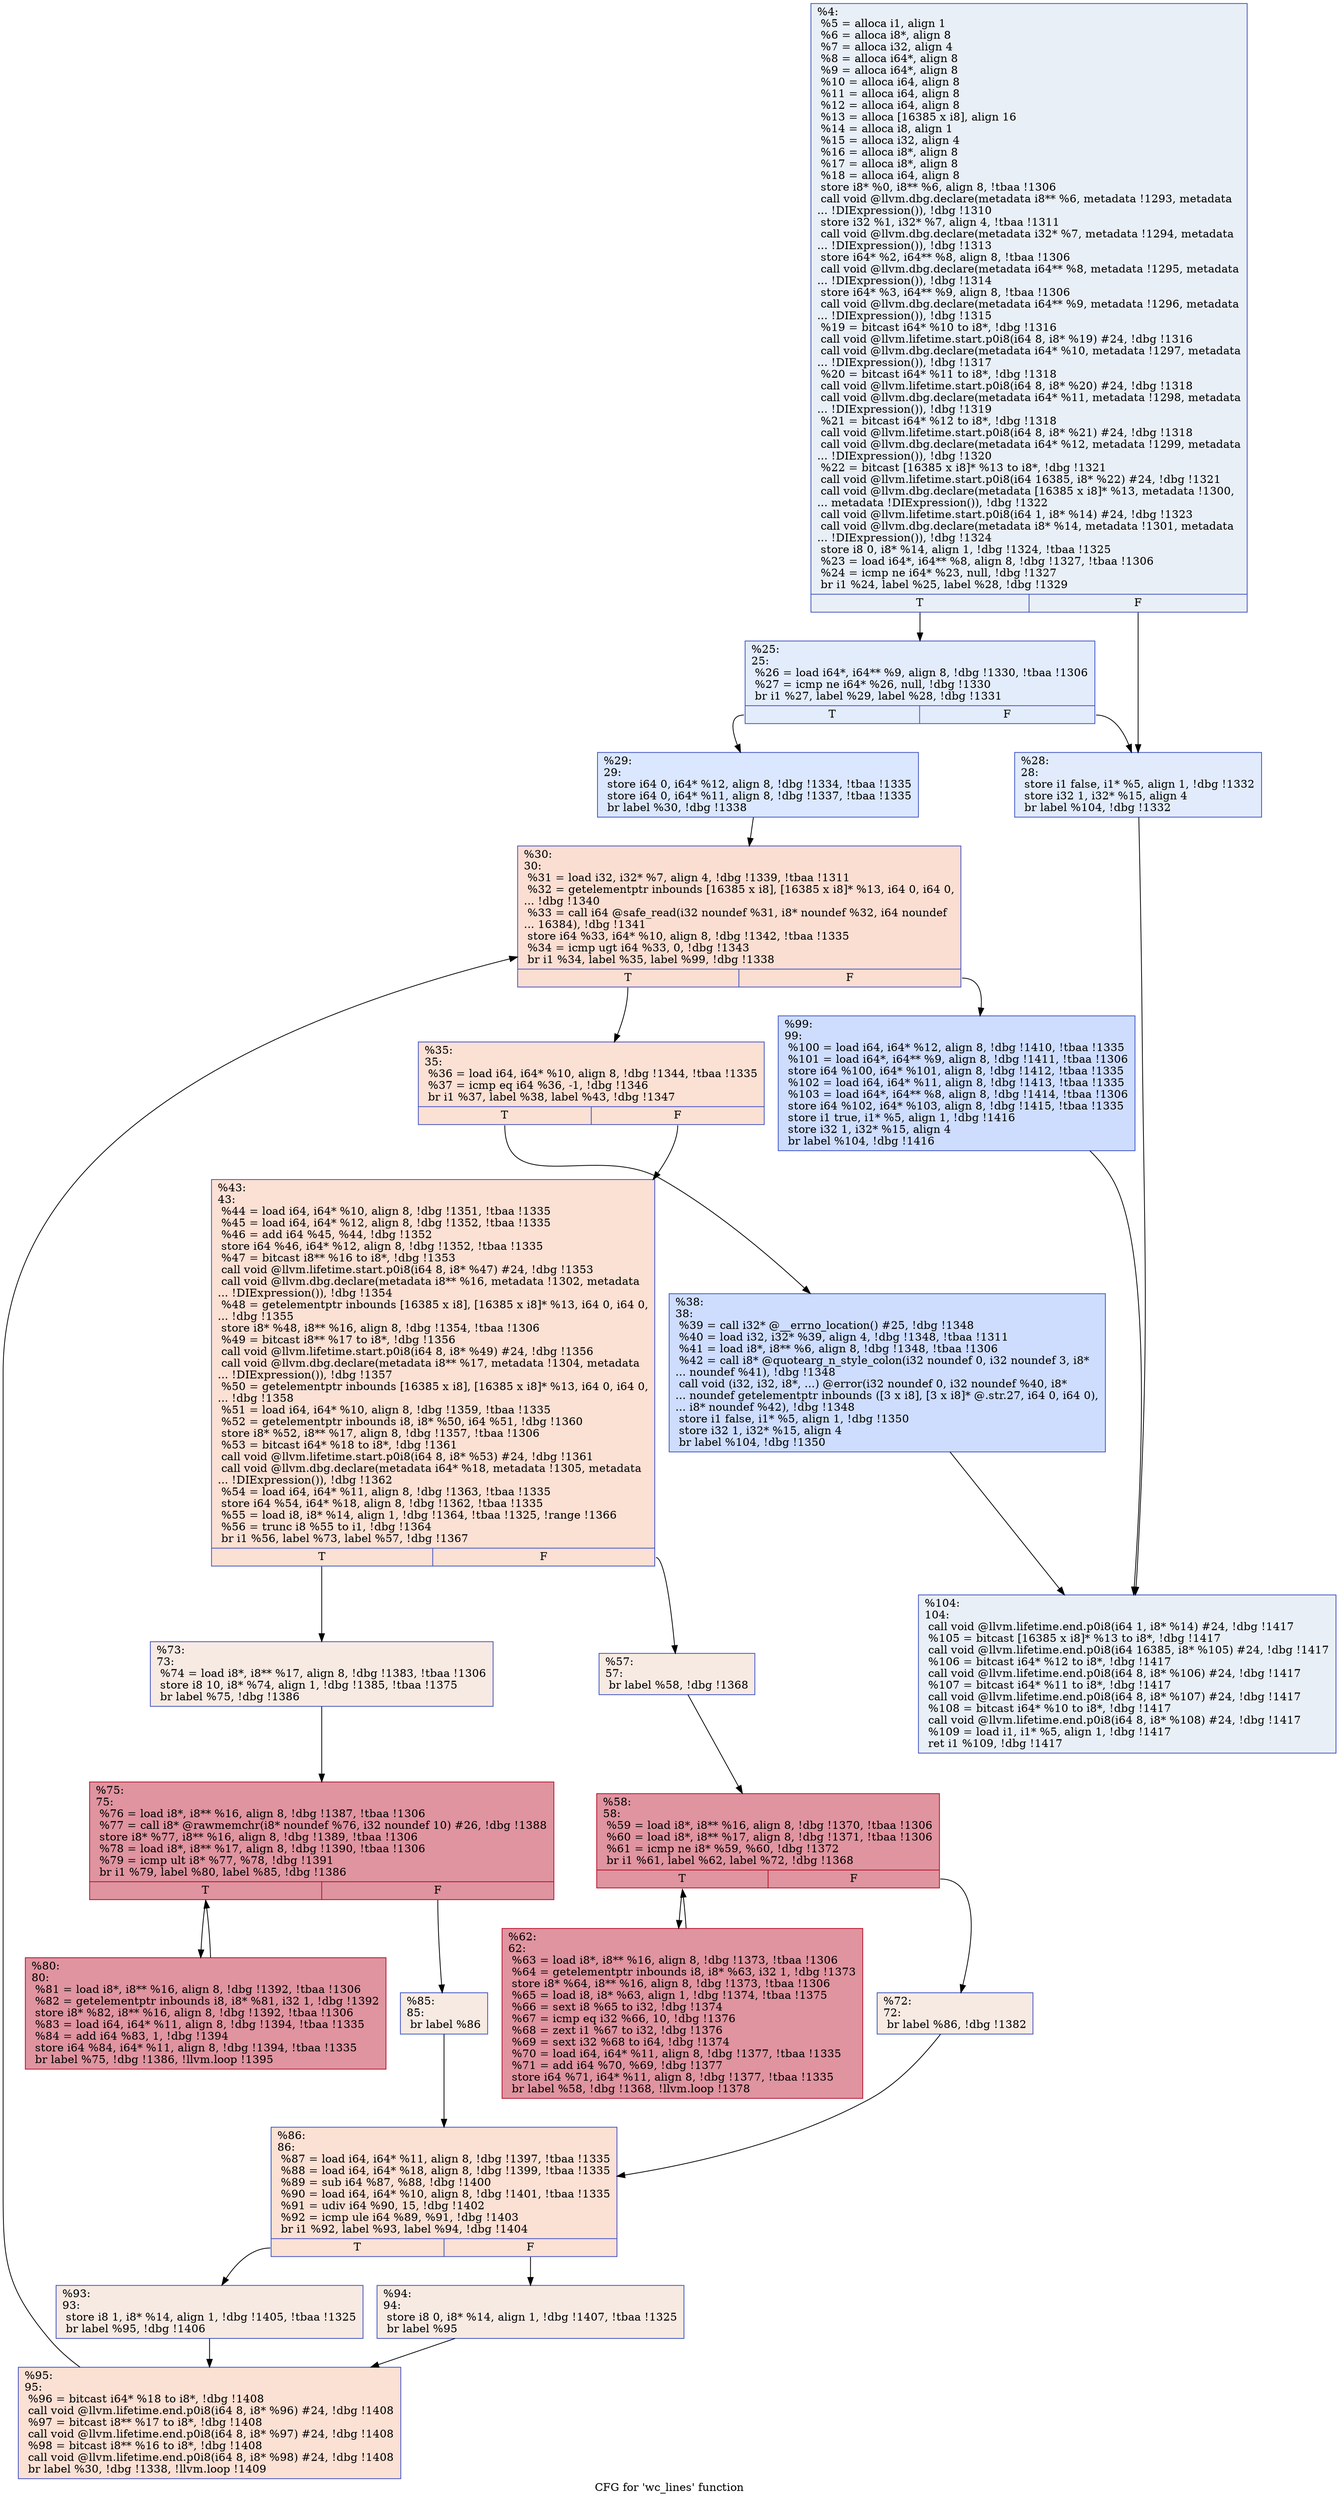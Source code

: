digraph "CFG for 'wc_lines' function" {
	label="CFG for 'wc_lines' function";

	Node0x1eaa110 [shape=record,color="#3d50c3ff", style=filled, fillcolor="#cedaeb70",label="{%4:\l  %5 = alloca i1, align 1\l  %6 = alloca i8*, align 8\l  %7 = alloca i32, align 4\l  %8 = alloca i64*, align 8\l  %9 = alloca i64*, align 8\l  %10 = alloca i64, align 8\l  %11 = alloca i64, align 8\l  %12 = alloca i64, align 8\l  %13 = alloca [16385 x i8], align 16\l  %14 = alloca i8, align 1\l  %15 = alloca i32, align 4\l  %16 = alloca i8*, align 8\l  %17 = alloca i8*, align 8\l  %18 = alloca i64, align 8\l  store i8* %0, i8** %6, align 8, !tbaa !1306\l  call void @llvm.dbg.declare(metadata i8** %6, metadata !1293, metadata\l... !DIExpression()), !dbg !1310\l  store i32 %1, i32* %7, align 4, !tbaa !1311\l  call void @llvm.dbg.declare(metadata i32* %7, metadata !1294, metadata\l... !DIExpression()), !dbg !1313\l  store i64* %2, i64** %8, align 8, !tbaa !1306\l  call void @llvm.dbg.declare(metadata i64** %8, metadata !1295, metadata\l... !DIExpression()), !dbg !1314\l  store i64* %3, i64** %9, align 8, !tbaa !1306\l  call void @llvm.dbg.declare(metadata i64** %9, metadata !1296, metadata\l... !DIExpression()), !dbg !1315\l  %19 = bitcast i64* %10 to i8*, !dbg !1316\l  call void @llvm.lifetime.start.p0i8(i64 8, i8* %19) #24, !dbg !1316\l  call void @llvm.dbg.declare(metadata i64* %10, metadata !1297, metadata\l... !DIExpression()), !dbg !1317\l  %20 = bitcast i64* %11 to i8*, !dbg !1318\l  call void @llvm.lifetime.start.p0i8(i64 8, i8* %20) #24, !dbg !1318\l  call void @llvm.dbg.declare(metadata i64* %11, metadata !1298, metadata\l... !DIExpression()), !dbg !1319\l  %21 = bitcast i64* %12 to i8*, !dbg !1318\l  call void @llvm.lifetime.start.p0i8(i64 8, i8* %21) #24, !dbg !1318\l  call void @llvm.dbg.declare(metadata i64* %12, metadata !1299, metadata\l... !DIExpression()), !dbg !1320\l  %22 = bitcast [16385 x i8]* %13 to i8*, !dbg !1321\l  call void @llvm.lifetime.start.p0i8(i64 16385, i8* %22) #24, !dbg !1321\l  call void @llvm.dbg.declare(metadata [16385 x i8]* %13, metadata !1300,\l... metadata !DIExpression()), !dbg !1322\l  call void @llvm.lifetime.start.p0i8(i64 1, i8* %14) #24, !dbg !1323\l  call void @llvm.dbg.declare(metadata i8* %14, metadata !1301, metadata\l... !DIExpression()), !dbg !1324\l  store i8 0, i8* %14, align 1, !dbg !1324, !tbaa !1325\l  %23 = load i64*, i64** %8, align 8, !dbg !1327, !tbaa !1306\l  %24 = icmp ne i64* %23, null, !dbg !1327\l  br i1 %24, label %25, label %28, !dbg !1329\l|{<s0>T|<s1>F}}"];
	Node0x1eaa110:s0 -> Node0x1eab680;
	Node0x1eaa110:s1 -> Node0x1eab6d0;
	Node0x1eab680 [shape=record,color="#3d50c3ff", style=filled, fillcolor="#bfd3f670",label="{%25:\l25:                                               \l  %26 = load i64*, i64** %9, align 8, !dbg !1330, !tbaa !1306\l  %27 = icmp ne i64* %26, null, !dbg !1330\l  br i1 %27, label %29, label %28, !dbg !1331\l|{<s0>T|<s1>F}}"];
	Node0x1eab680:s0 -> Node0x1eab720;
	Node0x1eab680:s1 -> Node0x1eab6d0;
	Node0x1eab6d0 [shape=record,color="#3d50c3ff", style=filled, fillcolor="#bbd1f870",label="{%28:\l28:                                               \l  store i1 false, i1* %5, align 1, !dbg !1332\l  store i32 1, i32* %15, align 4\l  br label %104, !dbg !1332\l}"];
	Node0x1eab6d0 -> Node0x1eabcc0;
	Node0x1eab720 [shape=record,color="#3d50c3ff", style=filled, fillcolor="#abc8fd70",label="{%29:\l29:                                               \l  store i64 0, i64* %12, align 8, !dbg !1334, !tbaa !1335\l  store i64 0, i64* %11, align 8, !dbg !1337, !tbaa !1335\l  br label %30, !dbg !1338\l}"];
	Node0x1eab720 -> Node0x1eab770;
	Node0x1eab770 [shape=record,color="#3d50c3ff", style=filled, fillcolor="#f7b59970",label="{%30:\l30:                                               \l  %31 = load i32, i32* %7, align 4, !dbg !1339, !tbaa !1311\l  %32 = getelementptr inbounds [16385 x i8], [16385 x i8]* %13, i64 0, i64 0,\l... !dbg !1340\l  %33 = call i64 @safe_read(i32 noundef %31, i8* noundef %32, i64 noundef\l... 16384), !dbg !1341\l  store i64 %33, i64* %10, align 8, !dbg !1342, !tbaa !1335\l  %34 = icmp ugt i64 %33, 0, !dbg !1343\l  br i1 %34, label %35, label %99, !dbg !1338\l|{<s0>T|<s1>F}}"];
	Node0x1eab770:s0 -> Node0x1eab7c0;
	Node0x1eab770:s1 -> Node0x1eabc70;
	Node0x1eab7c0 [shape=record,color="#3d50c3ff", style=filled, fillcolor="#f7b99e70",label="{%35:\l35:                                               \l  %36 = load i64, i64* %10, align 8, !dbg !1344, !tbaa !1335\l  %37 = icmp eq i64 %36, -1, !dbg !1346\l  br i1 %37, label %38, label %43, !dbg !1347\l|{<s0>T|<s1>F}}"];
	Node0x1eab7c0:s0 -> Node0x1eab810;
	Node0x1eab7c0:s1 -> Node0x1eab860;
	Node0x1eab810 [shape=record,color="#3d50c3ff", style=filled, fillcolor="#8fb1fe70",label="{%38:\l38:                                               \l  %39 = call i32* @__errno_location() #25, !dbg !1348\l  %40 = load i32, i32* %39, align 4, !dbg !1348, !tbaa !1311\l  %41 = load i8*, i8** %6, align 8, !dbg !1348, !tbaa !1306\l  %42 = call i8* @quotearg_n_style_colon(i32 noundef 0, i32 noundef 3, i8*\l... noundef %41), !dbg !1348\l  call void (i32, i32, i8*, ...) @error(i32 noundef 0, i32 noundef %40, i8*\l... noundef getelementptr inbounds ([3 x i8], [3 x i8]* @.str.27, i64 0, i64 0),\l... i8* noundef %42), !dbg !1348\l  store i1 false, i1* %5, align 1, !dbg !1350\l  store i32 1, i32* %15, align 4\l  br label %104, !dbg !1350\l}"];
	Node0x1eab810 -> Node0x1eabcc0;
	Node0x1eab860 [shape=record,color="#3d50c3ff", style=filled, fillcolor="#f7b99e70",label="{%43:\l43:                                               \l  %44 = load i64, i64* %10, align 8, !dbg !1351, !tbaa !1335\l  %45 = load i64, i64* %12, align 8, !dbg !1352, !tbaa !1335\l  %46 = add i64 %45, %44, !dbg !1352\l  store i64 %46, i64* %12, align 8, !dbg !1352, !tbaa !1335\l  %47 = bitcast i8** %16 to i8*, !dbg !1353\l  call void @llvm.lifetime.start.p0i8(i64 8, i8* %47) #24, !dbg !1353\l  call void @llvm.dbg.declare(metadata i8** %16, metadata !1302, metadata\l... !DIExpression()), !dbg !1354\l  %48 = getelementptr inbounds [16385 x i8], [16385 x i8]* %13, i64 0, i64 0,\l... !dbg !1355\l  store i8* %48, i8** %16, align 8, !dbg !1354, !tbaa !1306\l  %49 = bitcast i8** %17 to i8*, !dbg !1356\l  call void @llvm.lifetime.start.p0i8(i64 8, i8* %49) #24, !dbg !1356\l  call void @llvm.dbg.declare(metadata i8** %17, metadata !1304, metadata\l... !DIExpression()), !dbg !1357\l  %50 = getelementptr inbounds [16385 x i8], [16385 x i8]* %13, i64 0, i64 0,\l... !dbg !1358\l  %51 = load i64, i64* %10, align 8, !dbg !1359, !tbaa !1335\l  %52 = getelementptr inbounds i8, i8* %50, i64 %51, !dbg !1360\l  store i8* %52, i8** %17, align 8, !dbg !1357, !tbaa !1306\l  %53 = bitcast i64* %18 to i8*, !dbg !1361\l  call void @llvm.lifetime.start.p0i8(i64 8, i8* %53) #24, !dbg !1361\l  call void @llvm.dbg.declare(metadata i64* %18, metadata !1305, metadata\l... !DIExpression()), !dbg !1362\l  %54 = load i64, i64* %11, align 8, !dbg !1363, !tbaa !1335\l  store i64 %54, i64* %18, align 8, !dbg !1362, !tbaa !1335\l  %55 = load i8, i8* %14, align 1, !dbg !1364, !tbaa !1325, !range !1366\l  %56 = trunc i8 %55 to i1, !dbg !1364\l  br i1 %56, label %73, label %57, !dbg !1367\l|{<s0>T|<s1>F}}"];
	Node0x1eab860:s0 -> Node0x1eab9f0;
	Node0x1eab860:s1 -> Node0x1eab8b0;
	Node0x1eab8b0 [shape=record,color="#3d50c3ff", style=filled, fillcolor="#eed0c070",label="{%57:\l57:                                               \l  br label %58, !dbg !1368\l}"];
	Node0x1eab8b0 -> Node0x1eab900;
	Node0x1eab900 [shape=record,color="#b70d28ff", style=filled, fillcolor="#b70d2870",label="{%58:\l58:                                               \l  %59 = load i8*, i8** %16, align 8, !dbg !1370, !tbaa !1306\l  %60 = load i8*, i8** %17, align 8, !dbg !1371, !tbaa !1306\l  %61 = icmp ne i8* %59, %60, !dbg !1372\l  br i1 %61, label %62, label %72, !dbg !1368\l|{<s0>T|<s1>F}}"];
	Node0x1eab900:s0 -> Node0x1eab950;
	Node0x1eab900:s1 -> Node0x1eab9a0;
	Node0x1eab950 [shape=record,color="#b70d28ff", style=filled, fillcolor="#b70d2870",label="{%62:\l62:                                               \l  %63 = load i8*, i8** %16, align 8, !dbg !1373, !tbaa !1306\l  %64 = getelementptr inbounds i8, i8* %63, i32 1, !dbg !1373\l  store i8* %64, i8** %16, align 8, !dbg !1373, !tbaa !1306\l  %65 = load i8, i8* %63, align 1, !dbg !1374, !tbaa !1375\l  %66 = sext i8 %65 to i32, !dbg !1374\l  %67 = icmp eq i32 %66, 10, !dbg !1376\l  %68 = zext i1 %67 to i32, !dbg !1376\l  %69 = sext i32 %68 to i64, !dbg !1374\l  %70 = load i64, i64* %11, align 8, !dbg !1377, !tbaa !1335\l  %71 = add i64 %70, %69, !dbg !1377\l  store i64 %71, i64* %11, align 8, !dbg !1377, !tbaa !1335\l  br label %58, !dbg !1368, !llvm.loop !1378\l}"];
	Node0x1eab950 -> Node0x1eab900;
	Node0x1eab9a0 [shape=record,color="#3d50c3ff", style=filled, fillcolor="#eed0c070",label="{%72:\l72:                                               \l  br label %86, !dbg !1382\l}"];
	Node0x1eab9a0 -> Node0x1eabb30;
	Node0x1eab9f0 [shape=record,color="#3d50c3ff", style=filled, fillcolor="#eed0c070",label="{%73:\l73:                                               \l  %74 = load i8*, i8** %17, align 8, !dbg !1383, !tbaa !1306\l  store i8 10, i8* %74, align 1, !dbg !1385, !tbaa !1375\l  br label %75, !dbg !1386\l}"];
	Node0x1eab9f0 -> Node0x1eaba40;
	Node0x1eaba40 [shape=record,color="#b70d28ff", style=filled, fillcolor="#b70d2870",label="{%75:\l75:                                               \l  %76 = load i8*, i8** %16, align 8, !dbg !1387, !tbaa !1306\l  %77 = call i8* @rawmemchr(i8* noundef %76, i32 noundef 10) #26, !dbg !1388\l  store i8* %77, i8** %16, align 8, !dbg !1389, !tbaa !1306\l  %78 = load i8*, i8** %17, align 8, !dbg !1390, !tbaa !1306\l  %79 = icmp ult i8* %77, %78, !dbg !1391\l  br i1 %79, label %80, label %85, !dbg !1386\l|{<s0>T|<s1>F}}"];
	Node0x1eaba40:s0 -> Node0x1eaba90;
	Node0x1eaba40:s1 -> Node0x1eabae0;
	Node0x1eaba90 [shape=record,color="#b70d28ff", style=filled, fillcolor="#b70d2870",label="{%80:\l80:                                               \l  %81 = load i8*, i8** %16, align 8, !dbg !1392, !tbaa !1306\l  %82 = getelementptr inbounds i8, i8* %81, i32 1, !dbg !1392\l  store i8* %82, i8** %16, align 8, !dbg !1392, !tbaa !1306\l  %83 = load i64, i64* %11, align 8, !dbg !1394, !tbaa !1335\l  %84 = add i64 %83, 1, !dbg !1394\l  store i64 %84, i64* %11, align 8, !dbg !1394, !tbaa !1335\l  br label %75, !dbg !1386, !llvm.loop !1395\l}"];
	Node0x1eaba90 -> Node0x1eaba40;
	Node0x1eabae0 [shape=record,color="#3d50c3ff", style=filled, fillcolor="#eed0c070",label="{%85:\l85:                                               \l  br label %86\l}"];
	Node0x1eabae0 -> Node0x1eabb30;
	Node0x1eabb30 [shape=record,color="#3d50c3ff", style=filled, fillcolor="#f7b99e70",label="{%86:\l86:                                               \l  %87 = load i64, i64* %11, align 8, !dbg !1397, !tbaa !1335\l  %88 = load i64, i64* %18, align 8, !dbg !1399, !tbaa !1335\l  %89 = sub i64 %87, %88, !dbg !1400\l  %90 = load i64, i64* %10, align 8, !dbg !1401, !tbaa !1335\l  %91 = udiv i64 %90, 15, !dbg !1402\l  %92 = icmp ule i64 %89, %91, !dbg !1403\l  br i1 %92, label %93, label %94, !dbg !1404\l|{<s0>T|<s1>F}}"];
	Node0x1eabb30:s0 -> Node0x1eabb80;
	Node0x1eabb30:s1 -> Node0x1eabbd0;
	Node0x1eabb80 [shape=record,color="#3d50c3ff", style=filled, fillcolor="#eed0c070",label="{%93:\l93:                                               \l  store i8 1, i8* %14, align 1, !dbg !1405, !tbaa !1325\l  br label %95, !dbg !1406\l}"];
	Node0x1eabb80 -> Node0x1eabc20;
	Node0x1eabbd0 [shape=record,color="#3d50c3ff", style=filled, fillcolor="#eed0c070",label="{%94:\l94:                                               \l  store i8 0, i8* %14, align 1, !dbg !1407, !tbaa !1325\l  br label %95\l}"];
	Node0x1eabbd0 -> Node0x1eabc20;
	Node0x1eabc20 [shape=record,color="#3d50c3ff", style=filled, fillcolor="#f7b99e70",label="{%95:\l95:                                               \l  %96 = bitcast i64* %18 to i8*, !dbg !1408\l  call void @llvm.lifetime.end.p0i8(i64 8, i8* %96) #24, !dbg !1408\l  %97 = bitcast i8** %17 to i8*, !dbg !1408\l  call void @llvm.lifetime.end.p0i8(i64 8, i8* %97) #24, !dbg !1408\l  %98 = bitcast i8** %16 to i8*, !dbg !1408\l  call void @llvm.lifetime.end.p0i8(i64 8, i8* %98) #24, !dbg !1408\l  br label %30, !dbg !1338, !llvm.loop !1409\l}"];
	Node0x1eabc20 -> Node0x1eab770;
	Node0x1eabc70 [shape=record,color="#3d50c3ff", style=filled, fillcolor="#8fb1fe70",label="{%99:\l99:                                               \l  %100 = load i64, i64* %12, align 8, !dbg !1410, !tbaa !1335\l  %101 = load i64*, i64** %9, align 8, !dbg !1411, !tbaa !1306\l  store i64 %100, i64* %101, align 8, !dbg !1412, !tbaa !1335\l  %102 = load i64, i64* %11, align 8, !dbg !1413, !tbaa !1335\l  %103 = load i64*, i64** %8, align 8, !dbg !1414, !tbaa !1306\l  store i64 %102, i64* %103, align 8, !dbg !1415, !tbaa !1335\l  store i1 true, i1* %5, align 1, !dbg !1416\l  store i32 1, i32* %15, align 4\l  br label %104, !dbg !1416\l}"];
	Node0x1eabc70 -> Node0x1eabcc0;
	Node0x1eabcc0 [shape=record,color="#3d50c3ff", style=filled, fillcolor="#cedaeb70",label="{%104:\l104:                                              \l  call void @llvm.lifetime.end.p0i8(i64 1, i8* %14) #24, !dbg !1417\l  %105 = bitcast [16385 x i8]* %13 to i8*, !dbg !1417\l  call void @llvm.lifetime.end.p0i8(i64 16385, i8* %105) #24, !dbg !1417\l  %106 = bitcast i64* %12 to i8*, !dbg !1417\l  call void @llvm.lifetime.end.p0i8(i64 8, i8* %106) #24, !dbg !1417\l  %107 = bitcast i64* %11 to i8*, !dbg !1417\l  call void @llvm.lifetime.end.p0i8(i64 8, i8* %107) #24, !dbg !1417\l  %108 = bitcast i64* %10 to i8*, !dbg !1417\l  call void @llvm.lifetime.end.p0i8(i64 8, i8* %108) #24, !dbg !1417\l  %109 = load i1, i1* %5, align 1, !dbg !1417\l  ret i1 %109, !dbg !1417\l}"];
}
